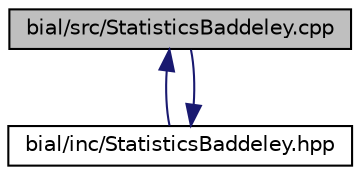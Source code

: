 digraph "bial/src/StatisticsBaddeley.cpp"
{
  edge [fontname="Helvetica",fontsize="10",labelfontname="Helvetica",labelfontsize="10"];
  node [fontname="Helvetica",fontsize="10",shape=record];
  Node1 [label="bial/src/StatisticsBaddeley.cpp",height=0.2,width=0.4,color="black", fillcolor="grey75", style="filled", fontcolor="black"];
  Node1 -> Node2 [dir="back",color="midnightblue",fontsize="10",style="solid",fontname="Helvetica"];
  Node2 [label="bial/inc/StatisticsBaddeley.hpp",height=0.2,width=0.4,color="black", fillcolor="white", style="filled",URL="$_statistics_baddeley_8hpp.html"];
  Node2 -> Node1 [dir="back",color="midnightblue",fontsize="10",style="solid",fontname="Helvetica"];
}
